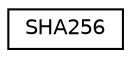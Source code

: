 digraph "Graphical Class Hierarchy"
{
  edge [fontname="Helvetica",fontsize="10",labelfontname="Helvetica",labelfontsize="10"];
  node [fontname="Helvetica",fontsize="10",shape=record];
  rankdir="LR";
  Node0 [label="SHA256",height=0.2,width=0.4,color="black", fillcolor="white", style="filled",URL="$classSHA256.html"];
}
